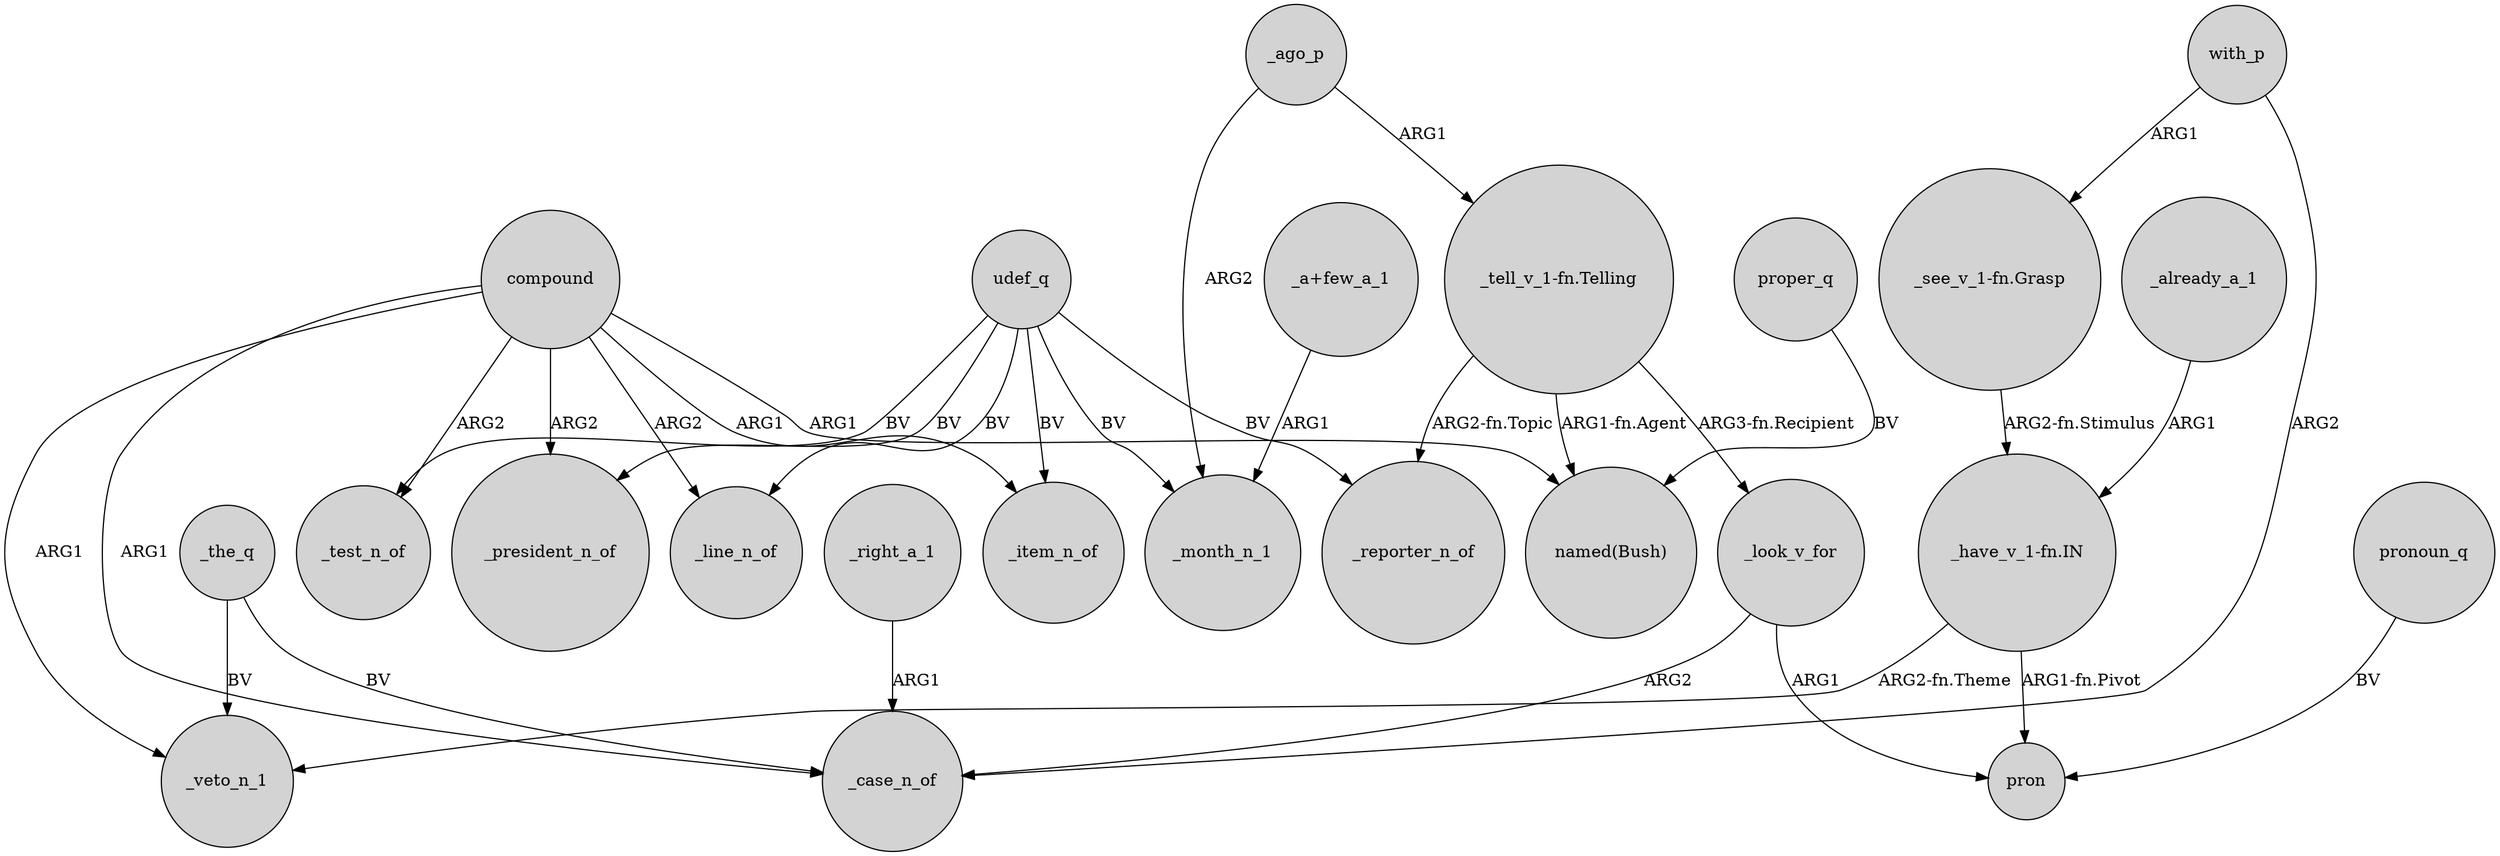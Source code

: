 digraph {
	node [shape=circle style=filled]
	compound -> _line_n_of [label=ARG2]
	_look_v_for -> _case_n_of [label=ARG2]
	compound -> _president_n_of [label=ARG2]
	_ago_p -> "_tell_v_1-fn.Telling" [label=ARG1]
	_the_q -> _case_n_of [label=BV]
	_the_q -> _veto_n_1 [label=BV]
	udef_q -> _test_n_of [label=BV]
	compound -> _test_n_of [label=ARG2]
	"_have_v_1-fn.IN" -> _veto_n_1 [label="ARG2-fn.Theme"]
	udef_q -> _month_n_1 [label=BV]
	"_have_v_1-fn.IN" -> pron [label="ARG1-fn.Pivot"]
	"_tell_v_1-fn.Telling" -> _reporter_n_of [label="ARG2-fn.Topic"]
	with_p -> _case_n_of [label=ARG2]
	_right_a_1 -> _case_n_of [label=ARG1]
	_already_a_1 -> "_have_v_1-fn.IN" [label=ARG1]
	with_p -> "_see_v_1-fn.Grasp" [label=ARG1]
	pronoun_q -> pron [label=BV]
	_look_v_for -> pron [label=ARG1]
	compound -> _item_n_of [label=ARG1]
	udef_q -> _item_n_of [label=BV]
	compound -> _case_n_of [label=ARG1]
	"_a+few_a_1" -> _month_n_1 [label=ARG1]
	udef_q -> _president_n_of [label=BV]
	udef_q -> _line_n_of [label=BV]
	"_tell_v_1-fn.Telling" -> "named(Bush)" [label="ARG1-fn.Agent"]
	udef_q -> _reporter_n_of [label=BV]
	proper_q -> "named(Bush)" [label=BV]
	"_tell_v_1-fn.Telling" -> _look_v_for [label="ARG3-fn.Recipient"]
	compound -> _veto_n_1 [label=ARG1]
	_ago_p -> _month_n_1 [label=ARG2]
	"_see_v_1-fn.Grasp" -> "_have_v_1-fn.IN" [label="ARG2-fn.Stimulus"]
	compound -> "named(Bush)" [label=ARG1]
}
